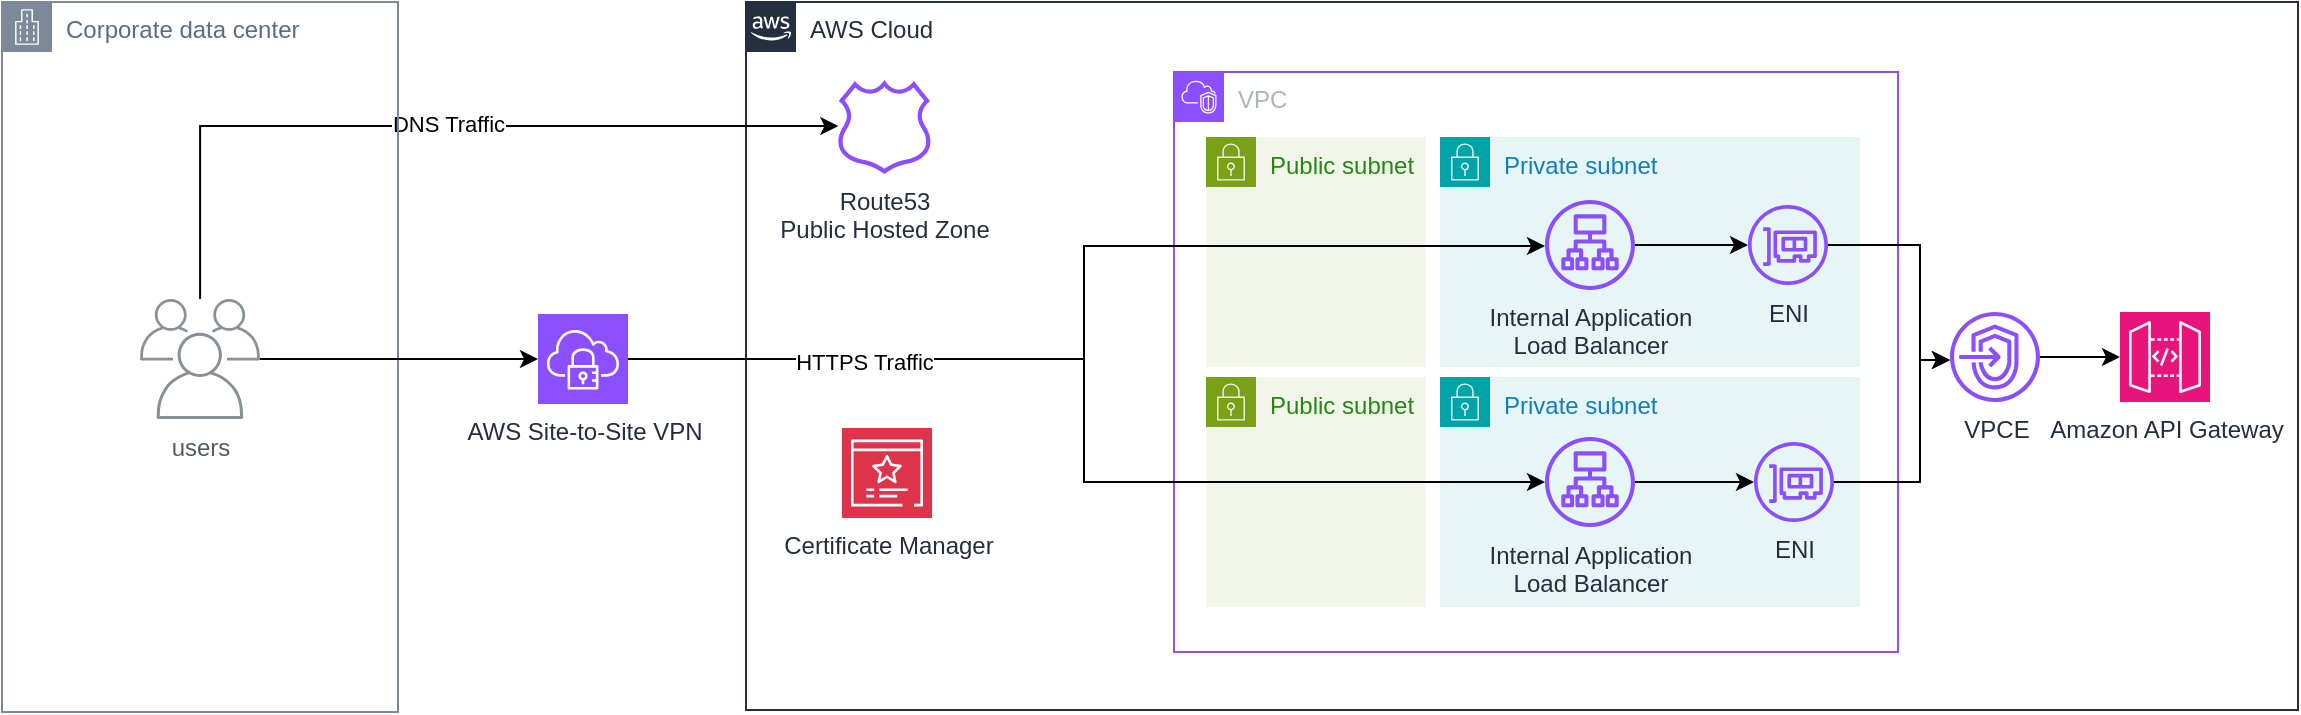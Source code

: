 <mxfile>
    <diagram name="Page-1" id="YSVX19bpi6gor8JffCib">
        <mxGraphModel dx="1148" dy="950" grid="0" gridSize="10" guides="1" tooltips="1" connect="1" arrows="1" fold="1" page="0" pageScale="1" pageWidth="827" pageHeight="1169" math="0" shadow="0">
            <root>
                <mxCell id="0"/>
                <mxCell id="1" parent="0"/>
                <mxCell id="G3TMddx7dhgoGbsi0COR-1" value="AWS Cloud" style="points=[[0,0],[0.25,0],[0.5,0],[0.75,0],[1,0],[1,0.25],[1,0.5],[1,0.75],[1,1],[0.75,1],[0.5,1],[0.25,1],[0,1],[0,0.75],[0,0.5],[0,0.25]];outlineConnect=0;gradientColor=none;html=1;whiteSpace=wrap;fontSize=12;fontStyle=0;container=1;pointerEvents=0;collapsible=0;recursiveResize=0;shape=mxgraph.aws4.group;grIcon=mxgraph.aws4.group_aws_cloud_alt;strokeColor=#232F3E;fillColor=none;verticalAlign=top;align=left;spacingLeft=30;fontColor=#232F3E;dashed=0;" parent="1" vertex="1">
                    <mxGeometry y="170" width="776" height="354" as="geometry"/>
                </mxCell>
                <mxCell id="G3TMddx7dhgoGbsi0COR-5" value="Amazon API Gateway" style="sketch=0;points=[[0,0,0],[0.25,0,0],[0.5,0,0],[0.75,0,0],[1,0,0],[0,1,0],[0.25,1,0],[0.5,1,0],[0.75,1,0],[1,1,0],[0,0.25,0],[0,0.5,0],[0,0.75,0],[1,0.25,0],[1,0.5,0],[1,0.75,0]];outlineConnect=0;fontColor=#232F3E;fillColor=#E7157B;strokeColor=#ffffff;dashed=0;verticalLabelPosition=bottom;verticalAlign=top;align=center;html=1;fontSize=12;fontStyle=0;aspect=fixed;shape=mxgraph.aws4.resourceIcon;resIcon=mxgraph.aws4.api_gateway;" parent="G3TMddx7dhgoGbsi0COR-1" vertex="1">
                    <mxGeometry x="687" y="155" width="45" height="45" as="geometry"/>
                </mxCell>
                <mxCell id="G3TMddx7dhgoGbsi0COR-8" value="VPCE" style="sketch=0;outlineConnect=0;fontColor=#232F3E;gradientColor=none;fillColor=#8C4FFF;strokeColor=none;dashed=0;verticalLabelPosition=bottom;verticalAlign=top;align=center;html=1;fontSize=12;fontStyle=0;aspect=fixed;pointerEvents=1;shape=mxgraph.aws4.endpoints;" parent="G3TMddx7dhgoGbsi0COR-1" vertex="1">
                    <mxGeometry x="602" y="155" width="45" height="45" as="geometry"/>
                </mxCell>
                <mxCell id="G3TMddx7dhgoGbsi0COR-9" value="VPC" style="points=[[0,0],[0.25,0],[0.5,0],[0.75,0],[1,0],[1,0.25],[1,0.5],[1,0.75],[1,1],[0.75,1],[0.5,1],[0.25,1],[0,1],[0,0.75],[0,0.5],[0,0.25]];outlineConnect=0;gradientColor=none;html=1;whiteSpace=wrap;fontSize=12;fontStyle=0;container=1;pointerEvents=0;collapsible=0;recursiveResize=0;shape=mxgraph.aws4.group;grIcon=mxgraph.aws4.group_vpc2;strokeColor=#8C4FFF;fillColor=none;verticalAlign=top;align=left;spacingLeft=30;fontColor=#AAB7B8;dashed=0;" parent="G3TMddx7dhgoGbsi0COR-1" vertex="1">
                    <mxGeometry x="214" y="35" width="362" height="290" as="geometry"/>
                </mxCell>
                <mxCell id="G3TMddx7dhgoGbsi0COR-10" value="Private subnet" style="points=[[0,0],[0.25,0],[0.5,0],[0.75,0],[1,0],[1,0.25],[1,0.5],[1,0.75],[1,1],[0.75,1],[0.5,1],[0.25,1],[0,1],[0,0.75],[0,0.5],[0,0.25]];outlineConnect=0;gradientColor=none;html=1;whiteSpace=wrap;fontSize=12;fontStyle=0;container=1;pointerEvents=0;collapsible=0;recursiveResize=0;shape=mxgraph.aws4.group;grIcon=mxgraph.aws4.group_security_group;grStroke=0;strokeColor=#00A4A6;fillColor=#E6F6F7;verticalAlign=top;align=left;spacingLeft=30;fontColor=#147EBA;dashed=0;" parent="G3TMddx7dhgoGbsi0COR-9" vertex="1">
                    <mxGeometry x="133" y="32.5" width="210" height="115" as="geometry"/>
                </mxCell>
                <mxCell id="G3TMddx7dhgoGbsi0COR-13" value="Internal Application &lt;br&gt;Load Balancer" style="sketch=0;outlineConnect=0;fontColor=#232F3E;gradientColor=none;fillColor=#8C4FFF;strokeColor=none;dashed=0;verticalLabelPosition=bottom;verticalAlign=top;align=center;html=1;fontSize=12;fontStyle=0;aspect=fixed;pointerEvents=1;shape=mxgraph.aws4.application_load_balancer;" parent="G3TMddx7dhgoGbsi0COR-10" vertex="1">
                    <mxGeometry x="52.5" y="31.5" width="45" height="45" as="geometry"/>
                </mxCell>
                <mxCell id="G3TMddx7dhgoGbsi0COR-6" value="ENI" style="sketch=0;outlineConnect=0;fontColor=#232F3E;gradientColor=none;fillColor=#8C4FFF;strokeColor=none;dashed=0;verticalLabelPosition=bottom;verticalAlign=top;align=center;html=1;fontSize=12;fontStyle=0;aspect=fixed;pointerEvents=1;shape=mxgraph.aws4.elastic_network_interface;" parent="G3TMddx7dhgoGbsi0COR-10" vertex="1">
                    <mxGeometry x="154" y="34" width="40" height="40" as="geometry"/>
                </mxCell>
                <mxCell id="G3TMddx7dhgoGbsi0COR-17" style="edgeStyle=orthogonalEdgeStyle;rounded=0;orthogonalLoop=1;jettySize=auto;html=1;" parent="G3TMddx7dhgoGbsi0COR-10" source="G3TMddx7dhgoGbsi0COR-13" target="G3TMddx7dhgoGbsi0COR-6" edge="1">
                    <mxGeometry relative="1" as="geometry"/>
                </mxCell>
                <mxCell id="G3TMddx7dhgoGbsi0COR-12" value="Private subnet" style="points=[[0,0],[0.25,0],[0.5,0],[0.75,0],[1,0],[1,0.25],[1,0.5],[1,0.75],[1,1],[0.75,1],[0.5,1],[0.25,1],[0,1],[0,0.75],[0,0.5],[0,0.25]];outlineConnect=0;gradientColor=none;html=1;whiteSpace=wrap;fontSize=12;fontStyle=0;container=1;pointerEvents=0;collapsible=0;recursiveResize=0;shape=mxgraph.aws4.group;grIcon=mxgraph.aws4.group_security_group;grStroke=0;strokeColor=#00A4A6;fillColor=#E6F6F7;verticalAlign=top;align=left;spacingLeft=30;fontColor=#147EBA;dashed=0;" parent="G3TMddx7dhgoGbsi0COR-9" vertex="1">
                    <mxGeometry x="133" y="152.5" width="210" height="115" as="geometry"/>
                </mxCell>
                <mxCell id="G3TMddx7dhgoGbsi0COR-14" value="Internal Application &lt;br&gt;Load Balancer" style="sketch=0;outlineConnect=0;fontColor=#232F3E;gradientColor=none;fillColor=#8C4FFF;strokeColor=none;dashed=0;verticalLabelPosition=bottom;verticalAlign=top;align=center;html=1;fontSize=12;fontStyle=0;aspect=fixed;pointerEvents=1;shape=mxgraph.aws4.application_load_balancer;" parent="G3TMddx7dhgoGbsi0COR-12" vertex="1">
                    <mxGeometry x="52.5" y="30" width="45" height="45" as="geometry"/>
                </mxCell>
                <mxCell id="G3TMddx7dhgoGbsi0COR-7" value="ENI" style="sketch=0;outlineConnect=0;fontColor=#232F3E;gradientColor=none;fillColor=#8C4FFF;strokeColor=none;dashed=0;verticalLabelPosition=bottom;verticalAlign=top;align=center;html=1;fontSize=12;fontStyle=0;aspect=fixed;pointerEvents=1;shape=mxgraph.aws4.elastic_network_interface;" parent="G3TMddx7dhgoGbsi0COR-12" vertex="1">
                    <mxGeometry x="157" y="32.5" width="40" height="40" as="geometry"/>
                </mxCell>
                <mxCell id="G3TMddx7dhgoGbsi0COR-18" style="edgeStyle=orthogonalEdgeStyle;rounded=0;orthogonalLoop=1;jettySize=auto;html=1;" parent="G3TMddx7dhgoGbsi0COR-12" source="G3TMddx7dhgoGbsi0COR-14" target="G3TMddx7dhgoGbsi0COR-7" edge="1">
                    <mxGeometry relative="1" as="geometry"/>
                </mxCell>
                <mxCell id="4v_UvWIi-oDSqDEyGcNa-1" value="Public subnet" style="points=[[0,0],[0.25,0],[0.5,0],[0.75,0],[1,0],[1,0.25],[1,0.5],[1,0.75],[1,1],[0.75,1],[0.5,1],[0.25,1],[0,1],[0,0.75],[0,0.5],[0,0.25]];outlineConnect=0;gradientColor=none;html=1;whiteSpace=wrap;fontSize=12;fontStyle=0;container=1;pointerEvents=0;collapsible=0;recursiveResize=0;shape=mxgraph.aws4.group;grIcon=mxgraph.aws4.group_security_group;grStroke=0;strokeColor=#7AA116;fillColor=#F2F6E8;verticalAlign=top;align=left;spacingLeft=30;fontColor=#248814;dashed=0;" parent="G3TMddx7dhgoGbsi0COR-9" vertex="1">
                    <mxGeometry x="16" y="32.5" width="110" height="115" as="geometry"/>
                </mxCell>
                <mxCell id="4v_UvWIi-oDSqDEyGcNa-2" value="Public subnet" style="points=[[0,0],[0.25,0],[0.5,0],[0.75,0],[1,0],[1,0.25],[1,0.5],[1,0.75],[1,1],[0.75,1],[0.5,1],[0.25,1],[0,1],[0,0.75],[0,0.5],[0,0.25]];outlineConnect=0;gradientColor=none;html=1;whiteSpace=wrap;fontSize=12;fontStyle=0;container=1;pointerEvents=0;collapsible=0;recursiveResize=0;shape=mxgraph.aws4.group;grIcon=mxgraph.aws4.group_security_group;grStroke=0;strokeColor=#7AA116;fillColor=#F2F6E8;verticalAlign=top;align=left;spacingLeft=30;fontColor=#248814;dashed=0;" parent="G3TMddx7dhgoGbsi0COR-9" vertex="1">
                    <mxGeometry x="16" y="152.5" width="110" height="115" as="geometry"/>
                </mxCell>
                <mxCell id="G3TMddx7dhgoGbsi0COR-19" style="edgeStyle=orthogonalEdgeStyle;rounded=0;orthogonalLoop=1;jettySize=auto;html=1;entryX=0;entryY=0.5;entryDx=0;entryDy=0;entryPerimeter=0;" parent="G3TMddx7dhgoGbsi0COR-1" source="G3TMddx7dhgoGbsi0COR-8" target="G3TMddx7dhgoGbsi0COR-5" edge="1">
                    <mxGeometry relative="1" as="geometry"/>
                </mxCell>
                <mxCell id="G3TMddx7dhgoGbsi0COR-20" value="Route53&lt;br&gt;Public Hosted Zone" style="sketch=0;outlineConnect=0;fontColor=#232F3E;gradientColor=none;fillColor=#8C4FFF;strokeColor=none;dashed=0;verticalLabelPosition=bottom;verticalAlign=top;align=center;html=1;fontSize=12;fontStyle=0;aspect=fixed;pointerEvents=1;shape=mxgraph.aws4.hosted_zone;" parent="G3TMddx7dhgoGbsi0COR-1" vertex="1">
                    <mxGeometry x="45.39" y="39" width="47.61" height="47" as="geometry"/>
                </mxCell>
                <mxCell id="4v_UvWIi-oDSqDEyGcNa-3" style="edgeStyle=orthogonalEdgeStyle;rounded=0;orthogonalLoop=1;jettySize=auto;html=1;" parent="G3TMddx7dhgoGbsi0COR-1" source="G3TMddx7dhgoGbsi0COR-6" target="G3TMddx7dhgoGbsi0COR-8" edge="1">
                    <mxGeometry relative="1" as="geometry">
                        <Array as="points">
                            <mxPoint x="587" y="122"/>
                            <mxPoint x="587" y="179"/>
                        </Array>
                    </mxGeometry>
                </mxCell>
                <mxCell id="4v_UvWIi-oDSqDEyGcNa-4" style="edgeStyle=orthogonalEdgeStyle;rounded=0;orthogonalLoop=1;jettySize=auto;html=1;" parent="G3TMddx7dhgoGbsi0COR-1" source="G3TMddx7dhgoGbsi0COR-7" target="G3TMddx7dhgoGbsi0COR-8" edge="1">
                    <mxGeometry relative="1" as="geometry">
                        <Array as="points">
                            <mxPoint x="587" y="240"/>
                            <mxPoint x="587" y="179"/>
                        </Array>
                    </mxGeometry>
                </mxCell>
                <mxCell id="4v_UvWIi-oDSqDEyGcNa-5" value="Certificate Manager" style="sketch=0;points=[[0,0,0],[0.25,0,0],[0.5,0,0],[0.75,0,0],[1,0,0],[0,1,0],[0.25,1,0],[0.5,1,0],[0.75,1,0],[1,1,0],[0,0.25,0],[0,0.5,0],[0,0.75,0],[1,0.25,0],[1,0.5,0],[1,0.75,0]];outlineConnect=0;fontColor=#232F3E;fillColor=#DD344C;strokeColor=#ffffff;dashed=0;verticalLabelPosition=bottom;verticalAlign=top;align=center;html=1;fontSize=12;fontStyle=0;aspect=fixed;shape=mxgraph.aws4.resourceIcon;resIcon=mxgraph.aws4.certificate_manager_3;" parent="G3TMddx7dhgoGbsi0COR-1" vertex="1">
                    <mxGeometry x="48" y="213" width="45" height="45" as="geometry"/>
                </mxCell>
                <mxCell id="G3TMddx7dhgoGbsi0COR-23" style="edgeStyle=orthogonalEdgeStyle;rounded=0;orthogonalLoop=1;jettySize=auto;html=1;" parent="1" source="G3TMddx7dhgoGbsi0COR-2" target="G3TMddx7dhgoGbsi0COR-20" edge="1">
                    <mxGeometry relative="1" as="geometry">
                        <Array as="points">
                            <mxPoint x="-273" y="232"/>
                        </Array>
                    </mxGeometry>
                </mxCell>
                <mxCell id="G3TMddx7dhgoGbsi0COR-24" value="DNS Traffic" style="edgeLabel;html=1;align=center;verticalAlign=middle;resizable=0;points=[];" parent="G3TMddx7dhgoGbsi0COR-23" vertex="1" connectable="0">
                    <mxGeometry x="-0.089" y="2" relative="1" as="geometry">
                        <mxPoint x="25" y="1" as="offset"/>
                    </mxGeometry>
                </mxCell>
                <mxCell id="G3TMddx7dhgoGbsi0COR-26" value="Corporate data center" style="points=[[0,0],[0.25,0],[0.5,0],[0.75,0],[1,0],[1,0.25],[1,0.5],[1,0.75],[1,1],[0.75,1],[0.5,1],[0.25,1],[0,1],[0,0.75],[0,0.5],[0,0.25]];outlineConnect=0;gradientColor=none;html=1;whiteSpace=wrap;fontSize=12;fontStyle=0;container=1;pointerEvents=0;collapsible=0;recursiveResize=0;shape=mxgraph.aws4.group;grIcon=mxgraph.aws4.group_corporate_data_center;strokeColor=#7D8998;fillColor=none;verticalAlign=top;align=left;spacingLeft=30;fontColor=#5A6C86;dashed=0;" parent="1" vertex="1">
                    <mxGeometry x="-372" y="170" width="198" height="355" as="geometry"/>
                </mxCell>
                <mxCell id="G3TMddx7dhgoGbsi0COR-2" value="users" style="sketch=0;outlineConnect=0;gradientColor=none;fontColor=#545B64;strokeColor=none;fillColor=#879196;dashed=0;verticalLabelPosition=bottom;verticalAlign=top;align=center;html=1;fontSize=12;fontStyle=0;aspect=fixed;shape=mxgraph.aws4.illustration_users;pointerEvents=1" parent="G3TMddx7dhgoGbsi0COR-26" vertex="1">
                    <mxGeometry x="69" y="148.5" width="60" height="60" as="geometry"/>
                </mxCell>
                <mxCell id="GW2vUlZItmaZXiintNhQ-1" style="edgeStyle=orthogonalEdgeStyle;rounded=0;orthogonalLoop=1;jettySize=auto;html=1;" parent="1" source="4v_UvWIi-oDSqDEyGcNa-6" target="G3TMddx7dhgoGbsi0COR-13" edge="1">
                    <mxGeometry relative="1" as="geometry">
                        <Array as="points">
                            <mxPoint x="169" y="349"/>
                            <mxPoint x="169" y="292"/>
                        </Array>
                    </mxGeometry>
                </mxCell>
                <mxCell id="GW2vUlZItmaZXiintNhQ-2" style="edgeStyle=orthogonalEdgeStyle;rounded=0;orthogonalLoop=1;jettySize=auto;html=1;" parent="1" source="4v_UvWIi-oDSqDEyGcNa-6" target="G3TMddx7dhgoGbsi0COR-14" edge="1">
                    <mxGeometry relative="1" as="geometry">
                        <Array as="points">
                            <mxPoint x="169" y="349"/>
                            <mxPoint x="169" y="410"/>
                        </Array>
                    </mxGeometry>
                </mxCell>
                <mxCell id="GW2vUlZItmaZXiintNhQ-3" value="HTTPS Traffic" style="edgeLabel;html=1;align=center;verticalAlign=middle;resizable=0;points=[];" parent="GW2vUlZItmaZXiintNhQ-2" vertex="1" connectable="0">
                    <mxGeometry x="-0.548" relative="1" as="geometry">
                        <mxPoint y="1" as="offset"/>
                    </mxGeometry>
                </mxCell>
                <mxCell id="4v_UvWIi-oDSqDEyGcNa-6" value="AWS Site-to-Site VPN" style="sketch=0;points=[[0,0,0],[0.25,0,0],[0.5,0,0],[0.75,0,0],[1,0,0],[0,1,0],[0.25,1,0],[0.5,1,0],[0.75,1,0],[1,1,0],[0,0.25,0],[0,0.5,0],[0,0.75,0],[1,0.25,0],[1,0.5,0],[1,0.75,0]];outlineConnect=0;fontColor=#232F3E;fillColor=#8C4FFF;strokeColor=#ffffff;dashed=0;verticalLabelPosition=bottom;verticalAlign=top;align=center;html=1;fontSize=12;fontStyle=0;aspect=fixed;shape=mxgraph.aws4.resourceIcon;resIcon=mxgraph.aws4.client_vpn;" parent="1" vertex="1">
                    <mxGeometry x="-104" y="326" width="45" height="45" as="geometry"/>
                </mxCell>
                <mxCell id="4v_UvWIi-oDSqDEyGcNa-7" style="edgeStyle=orthogonalEdgeStyle;rounded=0;orthogonalLoop=1;jettySize=auto;html=1;entryX=0;entryY=0.5;entryDx=0;entryDy=0;entryPerimeter=0;" parent="1" source="G3TMddx7dhgoGbsi0COR-2" target="4v_UvWIi-oDSqDEyGcNa-6" edge="1">
                    <mxGeometry relative="1" as="geometry">
                        <Array as="points">
                            <mxPoint x="-113" y="348"/>
                            <mxPoint x="-104" y="349"/>
                        </Array>
                    </mxGeometry>
                </mxCell>
            </root>
        </mxGraphModel>
    </diagram>
</mxfile>